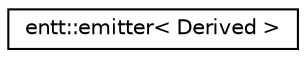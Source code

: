 digraph "Graphical Class Hierarchy"
{
 // LATEX_PDF_SIZE
  edge [fontname="Helvetica",fontsize="10",labelfontname="Helvetica",labelfontsize="10"];
  node [fontname="Helvetica",fontsize="10",shape=record];
  rankdir="LR";
  Node0 [label="entt::emitter\< Derived \>",height=0.2,width=0.4,color="black", fillcolor="white", style="filled",URL="$classentt_1_1emitter.html",tooltip="General purpose event emitter."];
}
